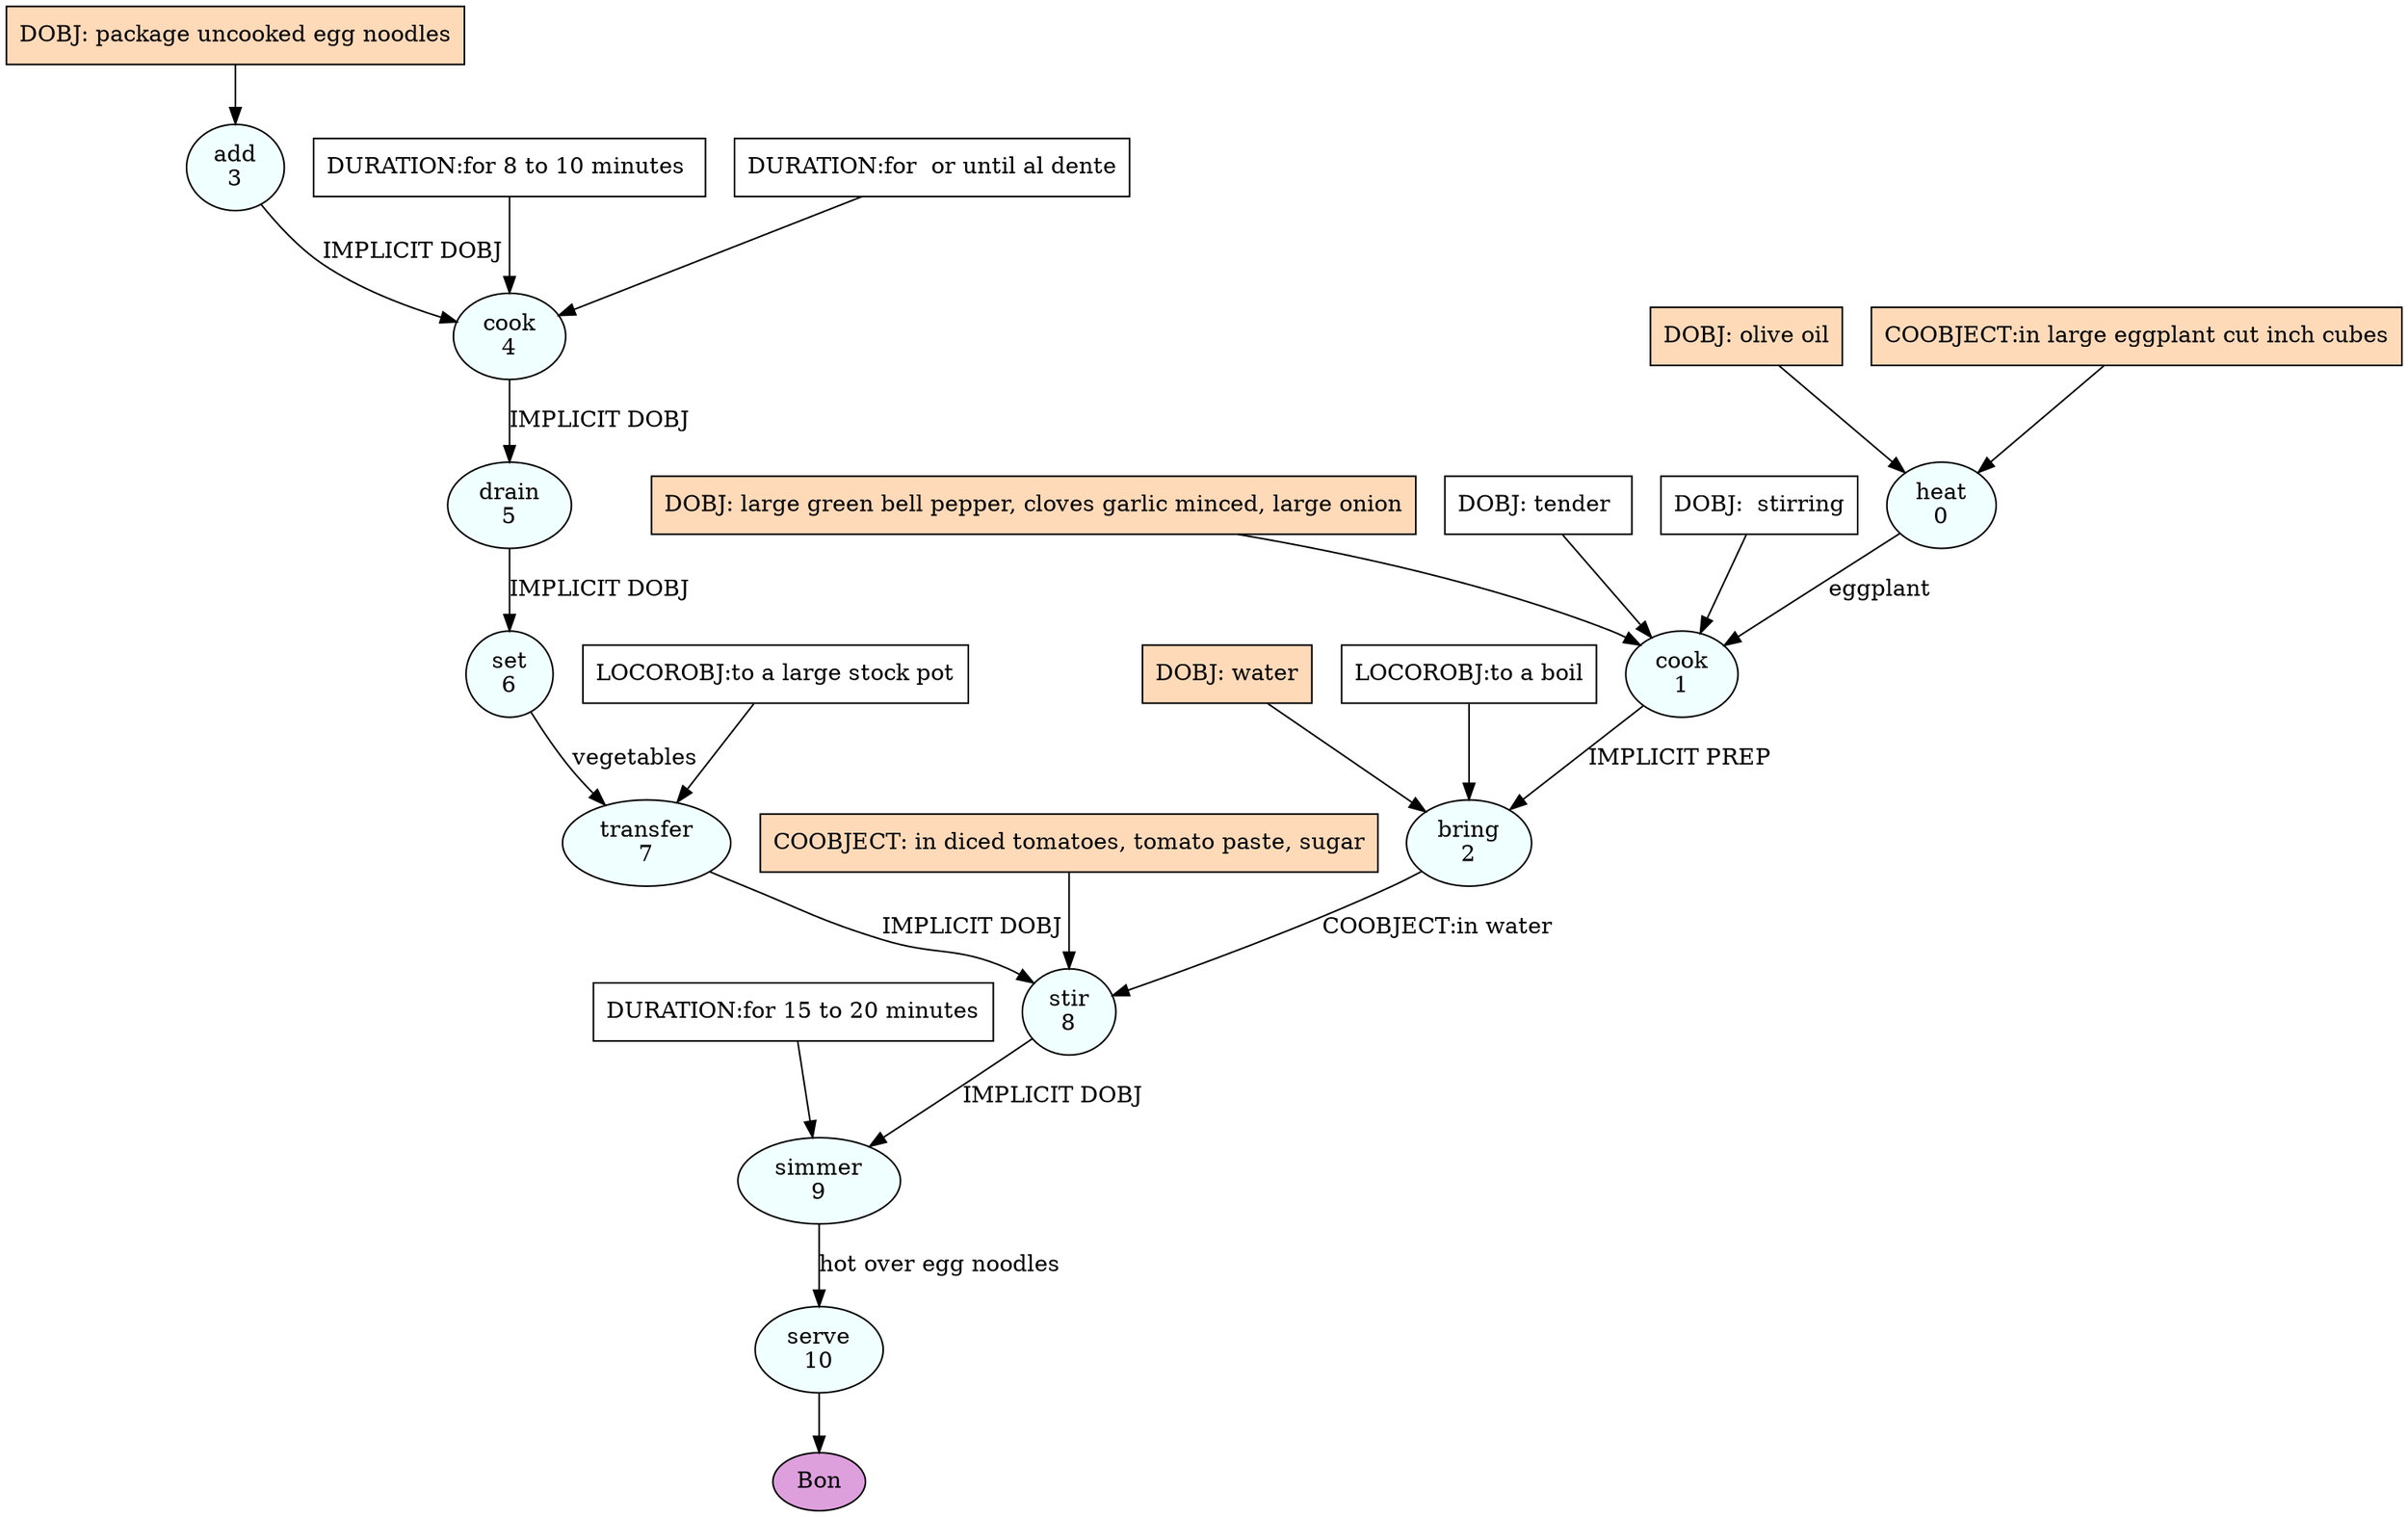 digraph recipe {
E0[label="heat
0", shape=oval, style=filled, fillcolor=azure]
E1[label="cook
1", shape=oval, style=filled, fillcolor=azure]
E2[label="bring
2", shape=oval, style=filled, fillcolor=azure]
E3[label="add
3", shape=oval, style=filled, fillcolor=azure]
E4[label="cook
4", shape=oval, style=filled, fillcolor=azure]
E5[label="drain
5", shape=oval, style=filled, fillcolor=azure]
E6[label="set
6", shape=oval, style=filled, fillcolor=azure]
E7[label="transfer
7", shape=oval, style=filled, fillcolor=azure]
E8[label="stir
8", shape=oval, style=filled, fillcolor=azure]
E9[label="simmer
9", shape=oval, style=filled, fillcolor=azure]
E10[label="serve
10", shape=oval, style=filled, fillcolor=azure]
D3[label="DOBJ: package uncooked egg noodles", shape=box, style=filled, fillcolor=peachpuff]
D3 -> E3
D0[label="DOBJ: olive oil", shape=box, style=filled, fillcolor=peachpuff]
D0 -> E0
P0_0[label="COOBJECT:in large eggplant cut inch cubes", shape=box, style=filled, fillcolor=peachpuff]
P0_0 -> E0
D1_ing[label="DOBJ: large green bell pepper, cloves garlic minced, large onion", shape=box, style=filled, fillcolor=peachpuff]
D1_ing -> E1
E0 -> E1 [label="eggplant "]
D1_1[label="DOBJ: tender ", shape=box, style=filled, fillcolor=white]
D1_1 -> E1
D1_2[label="DOBJ:  stirring", shape=box, style=filled, fillcolor=white]
D1_2 -> E1
D2_ing[label="DOBJ: water", shape=box, style=filled, fillcolor=peachpuff]
D2_ing -> E2
E1 -> E2 [label="IMPLICIT PREP"]
P2_1_0[label="LOCOROBJ:to a boil", shape=box, style=filled, fillcolor=white]
P2_1_0 -> E2
E3 -> E4 [label="IMPLICIT DOBJ"]
P4_0_0[label="DURATION:for 8 to 10 minutes ", shape=box, style=filled, fillcolor=white]
P4_0_0 -> E4
P4_0_1[label="DURATION:for  or until al dente", shape=box, style=filled, fillcolor=white]
P4_0_1 -> E4
E4 -> E5 [label="IMPLICIT DOBJ"]
E5 -> E6 [label="IMPLICIT DOBJ"]
E6 -> E7 [label="vegetables"]
P7_0_0[label="LOCOROBJ:to a large stock pot", shape=box, style=filled, fillcolor=white]
P7_0_0 -> E7
E7 -> E8 [label="IMPLICIT DOBJ"]
P8_0_ing[label="COOBJECT: in diced tomatoes, tomato paste, sugar", shape=box, style=filled, fillcolor=peachpuff]
P8_0_ing -> E8
E2 -> E8 [label="COOBJECT:in water"]
E8 -> E9 [label="IMPLICIT DOBJ"]
P9_0_0[label="DURATION:for 15 to 20 minutes", shape=box, style=filled, fillcolor=white]
P9_0_0 -> E9
E9 -> E10 [label="hot over egg noodles"]
EOR[label="Bon", shape=oval, style=filled, fillcolor=plum]
E10 -> EOR
}
